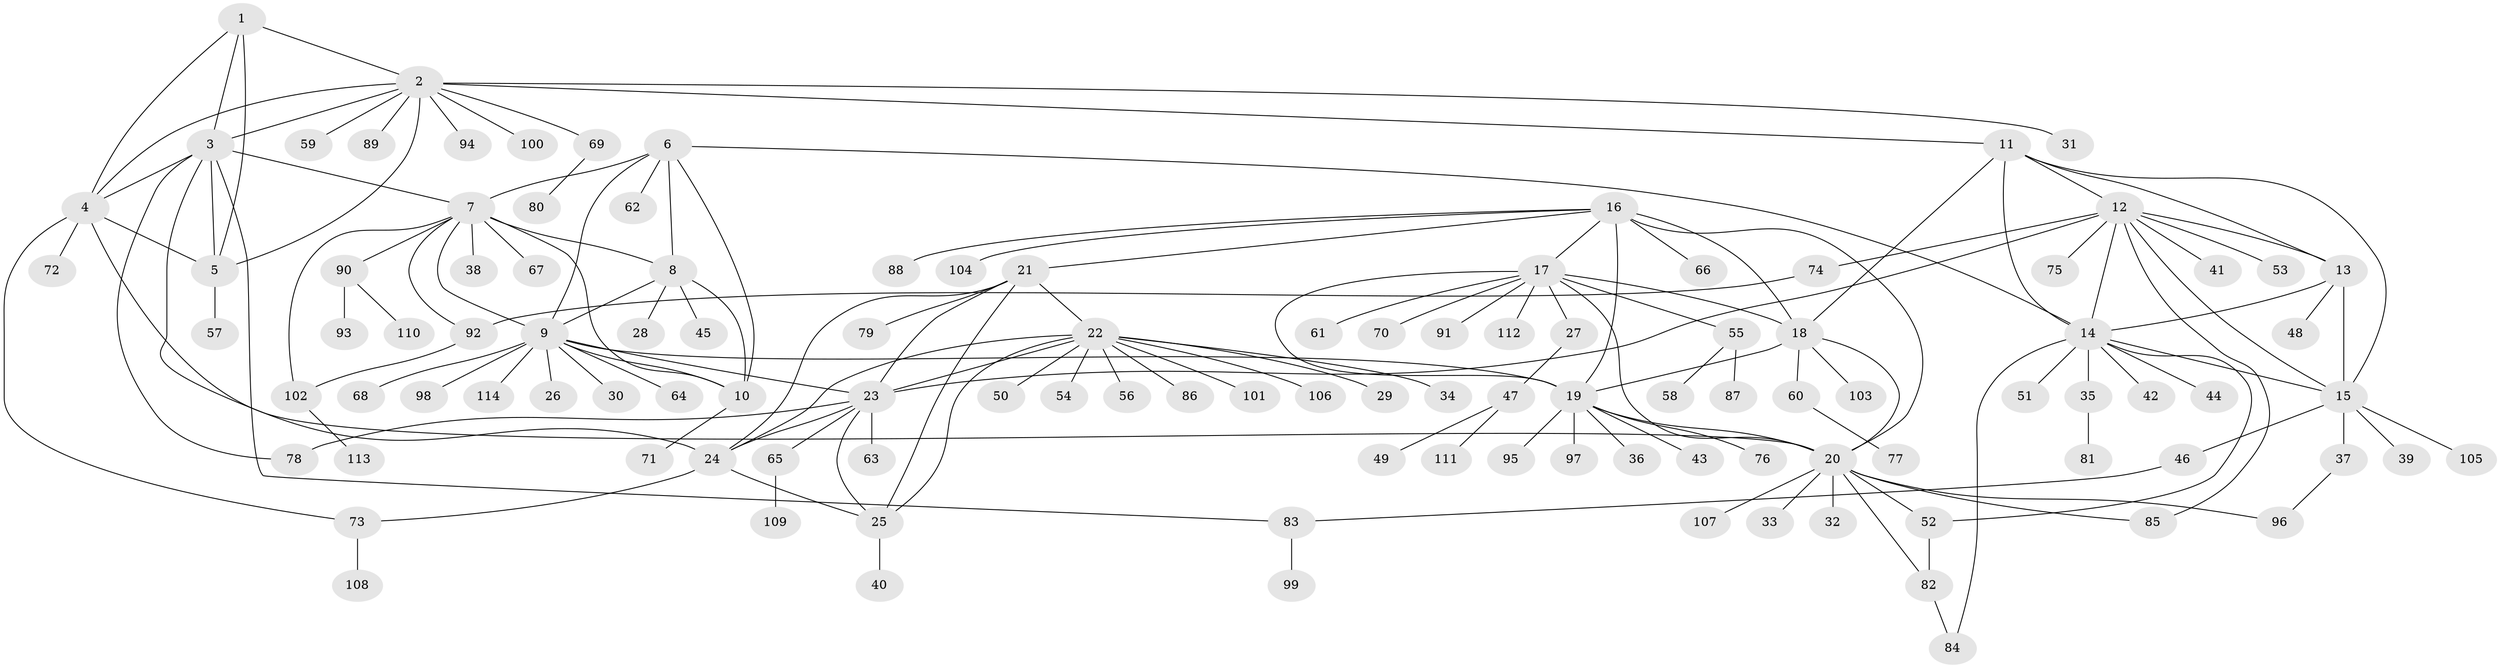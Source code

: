 // coarse degree distribution, {2: 0.08860759493670886, 14: 0.02531645569620253, 6: 0.012658227848101266, 4: 0.012658227848101266, 17: 0.012658227848101266, 8: 0.0379746835443038, 20: 0.012658227848101266, 5: 0.012658227848101266, 1: 0.7721518987341772, 3: 0.012658227848101266}
// Generated by graph-tools (version 1.1) at 2025/58/03/04/25 21:58:22]
// undirected, 114 vertices, 159 edges
graph export_dot {
graph [start="1"]
  node [color=gray90,style=filled];
  1;
  2;
  3;
  4;
  5;
  6;
  7;
  8;
  9;
  10;
  11;
  12;
  13;
  14;
  15;
  16;
  17;
  18;
  19;
  20;
  21;
  22;
  23;
  24;
  25;
  26;
  27;
  28;
  29;
  30;
  31;
  32;
  33;
  34;
  35;
  36;
  37;
  38;
  39;
  40;
  41;
  42;
  43;
  44;
  45;
  46;
  47;
  48;
  49;
  50;
  51;
  52;
  53;
  54;
  55;
  56;
  57;
  58;
  59;
  60;
  61;
  62;
  63;
  64;
  65;
  66;
  67;
  68;
  69;
  70;
  71;
  72;
  73;
  74;
  75;
  76;
  77;
  78;
  79;
  80;
  81;
  82;
  83;
  84;
  85;
  86;
  87;
  88;
  89;
  90;
  91;
  92;
  93;
  94;
  95;
  96;
  97;
  98;
  99;
  100;
  101;
  102;
  103;
  104;
  105;
  106;
  107;
  108;
  109;
  110;
  111;
  112;
  113;
  114;
  1 -- 2;
  1 -- 3;
  1 -- 4;
  1 -- 5;
  2 -- 3;
  2 -- 4;
  2 -- 5;
  2 -- 11;
  2 -- 31;
  2 -- 59;
  2 -- 69;
  2 -- 89;
  2 -- 94;
  2 -- 100;
  3 -- 4;
  3 -- 5;
  3 -- 7;
  3 -- 24;
  3 -- 78;
  3 -- 83;
  4 -- 5;
  4 -- 20;
  4 -- 72;
  4 -- 73;
  5 -- 57;
  6 -- 7;
  6 -- 8;
  6 -- 9;
  6 -- 10;
  6 -- 14;
  6 -- 62;
  7 -- 8;
  7 -- 9;
  7 -- 10;
  7 -- 38;
  7 -- 67;
  7 -- 90;
  7 -- 92;
  7 -- 102;
  8 -- 9;
  8 -- 10;
  8 -- 28;
  8 -- 45;
  9 -- 10;
  9 -- 19;
  9 -- 23;
  9 -- 26;
  9 -- 30;
  9 -- 64;
  9 -- 68;
  9 -- 98;
  9 -- 114;
  10 -- 71;
  11 -- 12;
  11 -- 13;
  11 -- 14;
  11 -- 15;
  11 -- 18;
  12 -- 13;
  12 -- 14;
  12 -- 15;
  12 -- 23;
  12 -- 41;
  12 -- 53;
  12 -- 74;
  12 -- 75;
  12 -- 85;
  13 -- 14;
  13 -- 15;
  13 -- 48;
  14 -- 15;
  14 -- 35;
  14 -- 42;
  14 -- 44;
  14 -- 51;
  14 -- 52;
  14 -- 84;
  15 -- 37;
  15 -- 39;
  15 -- 46;
  15 -- 105;
  16 -- 17;
  16 -- 18;
  16 -- 19;
  16 -- 20;
  16 -- 21;
  16 -- 66;
  16 -- 88;
  16 -- 104;
  17 -- 18;
  17 -- 19;
  17 -- 20;
  17 -- 27;
  17 -- 55;
  17 -- 61;
  17 -- 70;
  17 -- 91;
  17 -- 112;
  18 -- 19;
  18 -- 20;
  18 -- 60;
  18 -- 103;
  19 -- 20;
  19 -- 36;
  19 -- 43;
  19 -- 76;
  19 -- 95;
  19 -- 97;
  20 -- 32;
  20 -- 33;
  20 -- 52;
  20 -- 82;
  20 -- 85;
  20 -- 96;
  20 -- 107;
  21 -- 22;
  21 -- 23;
  21 -- 24;
  21 -- 25;
  21 -- 79;
  22 -- 23;
  22 -- 24;
  22 -- 25;
  22 -- 29;
  22 -- 34;
  22 -- 50;
  22 -- 54;
  22 -- 56;
  22 -- 86;
  22 -- 101;
  22 -- 106;
  23 -- 24;
  23 -- 25;
  23 -- 63;
  23 -- 65;
  23 -- 78;
  24 -- 25;
  24 -- 73;
  25 -- 40;
  27 -- 47;
  35 -- 81;
  37 -- 96;
  46 -- 83;
  47 -- 49;
  47 -- 111;
  52 -- 82;
  55 -- 58;
  55 -- 87;
  60 -- 77;
  65 -- 109;
  69 -- 80;
  73 -- 108;
  74 -- 92;
  82 -- 84;
  83 -- 99;
  90 -- 93;
  90 -- 110;
  92 -- 102;
  102 -- 113;
}
